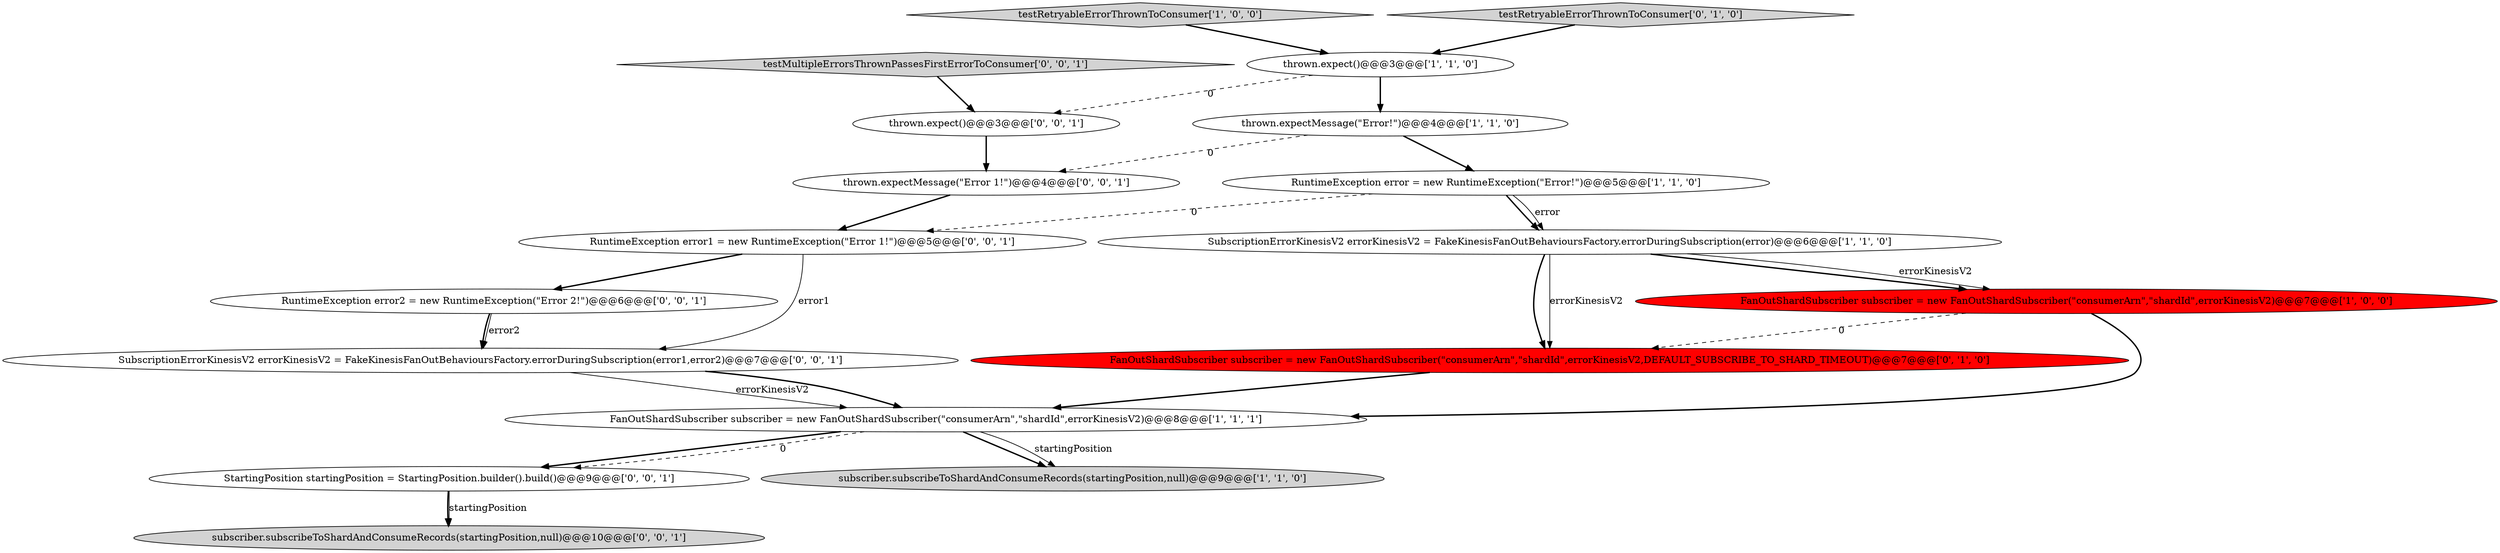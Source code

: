 digraph {
7 [style = filled, label = "SubscriptionErrorKinesisV2 errorKinesisV2 = FakeKinesisFanOutBehavioursFactory.errorDuringSubscription(error)@@@6@@@['1', '1', '0']", fillcolor = white, shape = ellipse image = "AAA0AAABBB1BBB"];
12 [style = filled, label = "RuntimeException error2 = new RuntimeException(\"Error 2!\")@@@6@@@['0', '0', '1']", fillcolor = white, shape = ellipse image = "AAA0AAABBB3BBB"];
8 [style = filled, label = "FanOutShardSubscriber subscriber = new FanOutShardSubscriber(\"consumerArn\",\"shardId\",errorKinesisV2,DEFAULT_SUBSCRIBE_TO_SHARD_TIMEOUT)@@@7@@@['0', '1', '0']", fillcolor = red, shape = ellipse image = "AAA1AAABBB2BBB"];
14 [style = filled, label = "testMultipleErrorsThrownPassesFirstErrorToConsumer['0', '0', '1']", fillcolor = lightgray, shape = diamond image = "AAA0AAABBB3BBB"];
0 [style = filled, label = "thrown.expect()@@@3@@@['1', '1', '0']", fillcolor = white, shape = ellipse image = "AAA0AAABBB1BBB"];
3 [style = filled, label = "FanOutShardSubscriber subscriber = new FanOutShardSubscriber(\"consumerArn\",\"shardId\",errorKinesisV2)@@@8@@@['1', '1', '1']", fillcolor = white, shape = ellipse image = "AAA0AAABBB1BBB"];
4 [style = filled, label = "testRetryableErrorThrownToConsumer['1', '0', '0']", fillcolor = lightgray, shape = diamond image = "AAA0AAABBB1BBB"];
1 [style = filled, label = "FanOutShardSubscriber subscriber = new FanOutShardSubscriber(\"consumerArn\",\"shardId\",errorKinesisV2)@@@7@@@['1', '0', '0']", fillcolor = red, shape = ellipse image = "AAA1AAABBB1BBB"];
13 [style = filled, label = "subscriber.subscribeToShardAndConsumeRecords(startingPosition,null)@@@10@@@['0', '0', '1']", fillcolor = lightgray, shape = ellipse image = "AAA0AAABBB3BBB"];
9 [style = filled, label = "testRetryableErrorThrownToConsumer['0', '1', '0']", fillcolor = lightgray, shape = diamond image = "AAA0AAABBB2BBB"];
16 [style = filled, label = "thrown.expect()@@@3@@@['0', '0', '1']", fillcolor = white, shape = ellipse image = "AAA0AAABBB3BBB"];
10 [style = filled, label = "RuntimeException error1 = new RuntimeException(\"Error 1!\")@@@5@@@['0', '0', '1']", fillcolor = white, shape = ellipse image = "AAA0AAABBB3BBB"];
17 [style = filled, label = "SubscriptionErrorKinesisV2 errorKinesisV2 = FakeKinesisFanOutBehavioursFactory.errorDuringSubscription(error1,error2)@@@7@@@['0', '0', '1']", fillcolor = white, shape = ellipse image = "AAA0AAABBB3BBB"];
15 [style = filled, label = "thrown.expectMessage(\"Error 1!\")@@@4@@@['0', '0', '1']", fillcolor = white, shape = ellipse image = "AAA0AAABBB3BBB"];
11 [style = filled, label = "StartingPosition startingPosition = StartingPosition.builder().build()@@@9@@@['0', '0', '1']", fillcolor = white, shape = ellipse image = "AAA0AAABBB3BBB"];
2 [style = filled, label = "subscriber.subscribeToShardAndConsumeRecords(startingPosition,null)@@@9@@@['1', '1', '0']", fillcolor = lightgray, shape = ellipse image = "AAA0AAABBB1BBB"];
5 [style = filled, label = "RuntimeException error = new RuntimeException(\"Error!\")@@@5@@@['1', '1', '0']", fillcolor = white, shape = ellipse image = "AAA0AAABBB1BBB"];
6 [style = filled, label = "thrown.expectMessage(\"Error!\")@@@4@@@['1', '1', '0']", fillcolor = white, shape = ellipse image = "AAA0AAABBB1BBB"];
14->16 [style = bold, label=""];
16->15 [style = bold, label=""];
15->10 [style = bold, label=""];
7->1 [style = bold, label=""];
9->0 [style = bold, label=""];
10->17 [style = solid, label="error1"];
0->6 [style = bold, label=""];
7->1 [style = solid, label="errorKinesisV2"];
12->17 [style = bold, label=""];
8->3 [style = bold, label=""];
0->16 [style = dashed, label="0"];
1->3 [style = bold, label=""];
3->11 [style = bold, label=""];
7->8 [style = bold, label=""];
17->3 [style = solid, label="errorKinesisV2"];
4->0 [style = bold, label=""];
6->5 [style = bold, label=""];
3->2 [style = bold, label=""];
5->10 [style = dashed, label="0"];
6->15 [style = dashed, label="0"];
10->12 [style = bold, label=""];
11->13 [style = bold, label=""];
17->3 [style = bold, label=""];
5->7 [style = bold, label=""];
3->2 [style = solid, label="startingPosition"];
1->8 [style = dashed, label="0"];
11->13 [style = solid, label="startingPosition"];
12->17 [style = solid, label="error2"];
7->8 [style = solid, label="errorKinesisV2"];
3->11 [style = dashed, label="0"];
5->7 [style = solid, label="error"];
}
